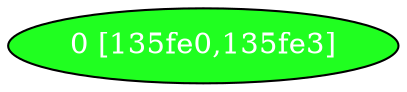 diGraph libnss3{
	libnss3_0  [style=filled fillcolor="#20FF20" fontcolor="#ffffff" shape=oval label="0 [135fe0,135fe3]"]


}